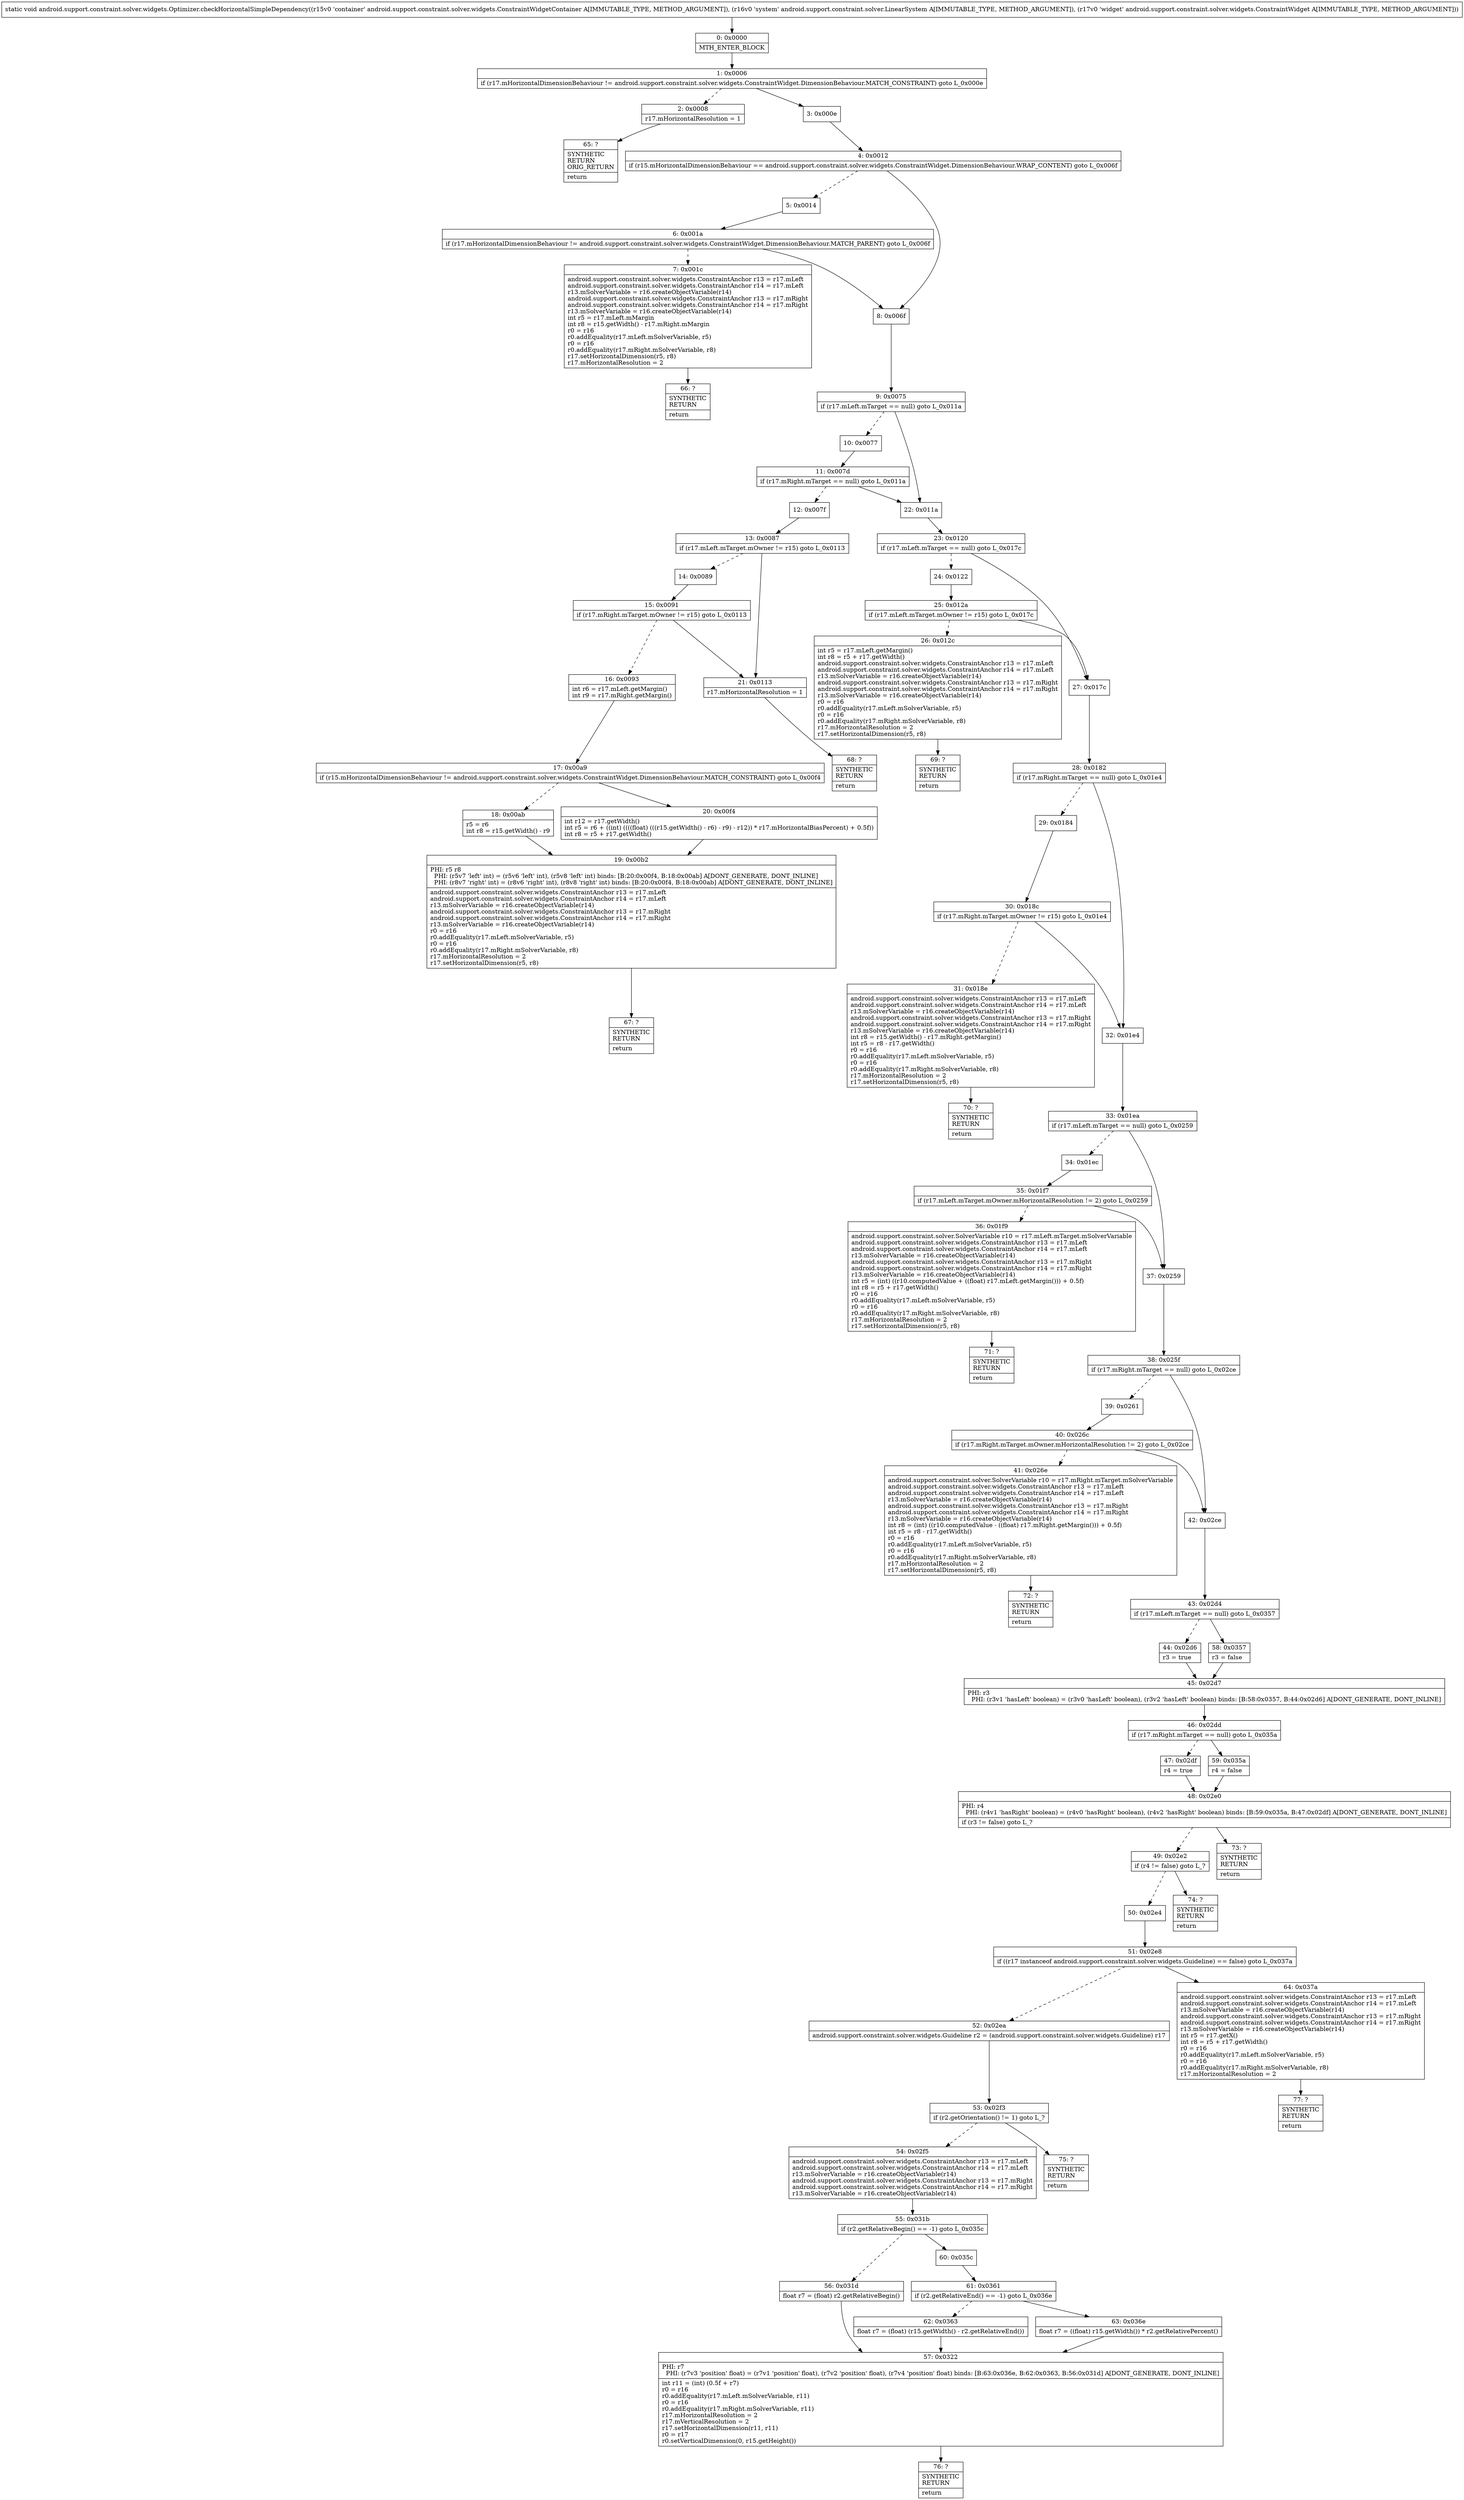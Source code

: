 digraph "CFG forandroid.support.constraint.solver.widgets.Optimizer.checkHorizontalSimpleDependency(Landroid\/support\/constraint\/solver\/widgets\/ConstraintWidgetContainer;Landroid\/support\/constraint\/solver\/LinearSystem;Landroid\/support\/constraint\/solver\/widgets\/ConstraintWidget;)V" {
Node_0 [shape=record,label="{0\:\ 0x0000|MTH_ENTER_BLOCK\l}"];
Node_1 [shape=record,label="{1\:\ 0x0006|if (r17.mHorizontalDimensionBehaviour != android.support.constraint.solver.widgets.ConstraintWidget.DimensionBehaviour.MATCH_CONSTRAINT) goto L_0x000e\l}"];
Node_2 [shape=record,label="{2\:\ 0x0008|r17.mHorizontalResolution = 1\l}"];
Node_3 [shape=record,label="{3\:\ 0x000e}"];
Node_4 [shape=record,label="{4\:\ 0x0012|if (r15.mHorizontalDimensionBehaviour == android.support.constraint.solver.widgets.ConstraintWidget.DimensionBehaviour.WRAP_CONTENT) goto L_0x006f\l}"];
Node_5 [shape=record,label="{5\:\ 0x0014}"];
Node_6 [shape=record,label="{6\:\ 0x001a|if (r17.mHorizontalDimensionBehaviour != android.support.constraint.solver.widgets.ConstraintWidget.DimensionBehaviour.MATCH_PARENT) goto L_0x006f\l}"];
Node_7 [shape=record,label="{7\:\ 0x001c|android.support.constraint.solver.widgets.ConstraintAnchor r13 = r17.mLeft\landroid.support.constraint.solver.widgets.ConstraintAnchor r14 = r17.mLeft\lr13.mSolverVariable = r16.createObjectVariable(r14)\landroid.support.constraint.solver.widgets.ConstraintAnchor r13 = r17.mRight\landroid.support.constraint.solver.widgets.ConstraintAnchor r14 = r17.mRight\lr13.mSolverVariable = r16.createObjectVariable(r14)\lint r5 = r17.mLeft.mMargin\lint r8 = r15.getWidth() \- r17.mRight.mMargin\lr0 = r16\lr0.addEquality(r17.mLeft.mSolverVariable, r5)\lr0 = r16\lr0.addEquality(r17.mRight.mSolverVariable, r8)\lr17.setHorizontalDimension(r5, r8)\lr17.mHorizontalResolution = 2\l}"];
Node_8 [shape=record,label="{8\:\ 0x006f}"];
Node_9 [shape=record,label="{9\:\ 0x0075|if (r17.mLeft.mTarget == null) goto L_0x011a\l}"];
Node_10 [shape=record,label="{10\:\ 0x0077}"];
Node_11 [shape=record,label="{11\:\ 0x007d|if (r17.mRight.mTarget == null) goto L_0x011a\l}"];
Node_12 [shape=record,label="{12\:\ 0x007f}"];
Node_13 [shape=record,label="{13\:\ 0x0087|if (r17.mLeft.mTarget.mOwner != r15) goto L_0x0113\l}"];
Node_14 [shape=record,label="{14\:\ 0x0089}"];
Node_15 [shape=record,label="{15\:\ 0x0091|if (r17.mRight.mTarget.mOwner != r15) goto L_0x0113\l}"];
Node_16 [shape=record,label="{16\:\ 0x0093|int r6 = r17.mLeft.getMargin()\lint r9 = r17.mRight.getMargin()\l}"];
Node_17 [shape=record,label="{17\:\ 0x00a9|if (r15.mHorizontalDimensionBehaviour != android.support.constraint.solver.widgets.ConstraintWidget.DimensionBehaviour.MATCH_CONSTRAINT) goto L_0x00f4\l}"];
Node_18 [shape=record,label="{18\:\ 0x00ab|r5 = r6\lint r8 = r15.getWidth() \- r9\l}"];
Node_19 [shape=record,label="{19\:\ 0x00b2|PHI: r5 r8 \l  PHI: (r5v7 'left' int) = (r5v6 'left' int), (r5v8 'left' int) binds: [B:20:0x00f4, B:18:0x00ab] A[DONT_GENERATE, DONT_INLINE]\l  PHI: (r8v7 'right' int) = (r8v6 'right' int), (r8v8 'right' int) binds: [B:20:0x00f4, B:18:0x00ab] A[DONT_GENERATE, DONT_INLINE]\l|android.support.constraint.solver.widgets.ConstraintAnchor r13 = r17.mLeft\landroid.support.constraint.solver.widgets.ConstraintAnchor r14 = r17.mLeft\lr13.mSolverVariable = r16.createObjectVariable(r14)\landroid.support.constraint.solver.widgets.ConstraintAnchor r13 = r17.mRight\landroid.support.constraint.solver.widgets.ConstraintAnchor r14 = r17.mRight\lr13.mSolverVariable = r16.createObjectVariable(r14)\lr0 = r16\lr0.addEquality(r17.mLeft.mSolverVariable, r5)\lr0 = r16\lr0.addEquality(r17.mRight.mSolverVariable, r8)\lr17.mHorizontalResolution = 2\lr17.setHorizontalDimension(r5, r8)\l}"];
Node_20 [shape=record,label="{20\:\ 0x00f4|int r12 = r17.getWidth()\lint r5 = r6 + ((int) ((((float) (((r15.getWidth() \- r6) \- r9) \- r12)) * r17.mHorizontalBiasPercent) + 0.5f))\lint r8 = r5 + r17.getWidth()\l}"];
Node_21 [shape=record,label="{21\:\ 0x0113|r17.mHorizontalResolution = 1\l}"];
Node_22 [shape=record,label="{22\:\ 0x011a}"];
Node_23 [shape=record,label="{23\:\ 0x0120|if (r17.mLeft.mTarget == null) goto L_0x017c\l}"];
Node_24 [shape=record,label="{24\:\ 0x0122}"];
Node_25 [shape=record,label="{25\:\ 0x012a|if (r17.mLeft.mTarget.mOwner != r15) goto L_0x017c\l}"];
Node_26 [shape=record,label="{26\:\ 0x012c|int r5 = r17.mLeft.getMargin()\lint r8 = r5 + r17.getWidth()\landroid.support.constraint.solver.widgets.ConstraintAnchor r13 = r17.mLeft\landroid.support.constraint.solver.widgets.ConstraintAnchor r14 = r17.mLeft\lr13.mSolverVariable = r16.createObjectVariable(r14)\landroid.support.constraint.solver.widgets.ConstraintAnchor r13 = r17.mRight\landroid.support.constraint.solver.widgets.ConstraintAnchor r14 = r17.mRight\lr13.mSolverVariable = r16.createObjectVariable(r14)\lr0 = r16\lr0.addEquality(r17.mLeft.mSolverVariable, r5)\lr0 = r16\lr0.addEquality(r17.mRight.mSolverVariable, r8)\lr17.mHorizontalResolution = 2\lr17.setHorizontalDimension(r5, r8)\l}"];
Node_27 [shape=record,label="{27\:\ 0x017c}"];
Node_28 [shape=record,label="{28\:\ 0x0182|if (r17.mRight.mTarget == null) goto L_0x01e4\l}"];
Node_29 [shape=record,label="{29\:\ 0x0184}"];
Node_30 [shape=record,label="{30\:\ 0x018c|if (r17.mRight.mTarget.mOwner != r15) goto L_0x01e4\l}"];
Node_31 [shape=record,label="{31\:\ 0x018e|android.support.constraint.solver.widgets.ConstraintAnchor r13 = r17.mLeft\landroid.support.constraint.solver.widgets.ConstraintAnchor r14 = r17.mLeft\lr13.mSolverVariable = r16.createObjectVariable(r14)\landroid.support.constraint.solver.widgets.ConstraintAnchor r13 = r17.mRight\landroid.support.constraint.solver.widgets.ConstraintAnchor r14 = r17.mRight\lr13.mSolverVariable = r16.createObjectVariable(r14)\lint r8 = r15.getWidth() \- r17.mRight.getMargin()\lint r5 = r8 \- r17.getWidth()\lr0 = r16\lr0.addEquality(r17.mLeft.mSolverVariable, r5)\lr0 = r16\lr0.addEquality(r17.mRight.mSolverVariable, r8)\lr17.mHorizontalResolution = 2\lr17.setHorizontalDimension(r5, r8)\l}"];
Node_32 [shape=record,label="{32\:\ 0x01e4}"];
Node_33 [shape=record,label="{33\:\ 0x01ea|if (r17.mLeft.mTarget == null) goto L_0x0259\l}"];
Node_34 [shape=record,label="{34\:\ 0x01ec}"];
Node_35 [shape=record,label="{35\:\ 0x01f7|if (r17.mLeft.mTarget.mOwner.mHorizontalResolution != 2) goto L_0x0259\l}"];
Node_36 [shape=record,label="{36\:\ 0x01f9|android.support.constraint.solver.SolverVariable r10 = r17.mLeft.mTarget.mSolverVariable\landroid.support.constraint.solver.widgets.ConstraintAnchor r13 = r17.mLeft\landroid.support.constraint.solver.widgets.ConstraintAnchor r14 = r17.mLeft\lr13.mSolverVariable = r16.createObjectVariable(r14)\landroid.support.constraint.solver.widgets.ConstraintAnchor r13 = r17.mRight\landroid.support.constraint.solver.widgets.ConstraintAnchor r14 = r17.mRight\lr13.mSolverVariable = r16.createObjectVariable(r14)\lint r5 = (int) ((r10.computedValue + ((float) r17.mLeft.getMargin())) + 0.5f)\lint r8 = r5 + r17.getWidth()\lr0 = r16\lr0.addEquality(r17.mLeft.mSolverVariable, r5)\lr0 = r16\lr0.addEquality(r17.mRight.mSolverVariable, r8)\lr17.mHorizontalResolution = 2\lr17.setHorizontalDimension(r5, r8)\l}"];
Node_37 [shape=record,label="{37\:\ 0x0259}"];
Node_38 [shape=record,label="{38\:\ 0x025f|if (r17.mRight.mTarget == null) goto L_0x02ce\l}"];
Node_39 [shape=record,label="{39\:\ 0x0261}"];
Node_40 [shape=record,label="{40\:\ 0x026c|if (r17.mRight.mTarget.mOwner.mHorizontalResolution != 2) goto L_0x02ce\l}"];
Node_41 [shape=record,label="{41\:\ 0x026e|android.support.constraint.solver.SolverVariable r10 = r17.mRight.mTarget.mSolverVariable\landroid.support.constraint.solver.widgets.ConstraintAnchor r13 = r17.mLeft\landroid.support.constraint.solver.widgets.ConstraintAnchor r14 = r17.mLeft\lr13.mSolverVariable = r16.createObjectVariable(r14)\landroid.support.constraint.solver.widgets.ConstraintAnchor r13 = r17.mRight\landroid.support.constraint.solver.widgets.ConstraintAnchor r14 = r17.mRight\lr13.mSolverVariable = r16.createObjectVariable(r14)\lint r8 = (int) ((r10.computedValue \- ((float) r17.mRight.getMargin())) + 0.5f)\lint r5 = r8 \- r17.getWidth()\lr0 = r16\lr0.addEquality(r17.mLeft.mSolverVariable, r5)\lr0 = r16\lr0.addEquality(r17.mRight.mSolverVariable, r8)\lr17.mHorizontalResolution = 2\lr17.setHorizontalDimension(r5, r8)\l}"];
Node_42 [shape=record,label="{42\:\ 0x02ce}"];
Node_43 [shape=record,label="{43\:\ 0x02d4|if (r17.mLeft.mTarget == null) goto L_0x0357\l}"];
Node_44 [shape=record,label="{44\:\ 0x02d6|r3 = true\l}"];
Node_45 [shape=record,label="{45\:\ 0x02d7|PHI: r3 \l  PHI: (r3v1 'hasLeft' boolean) = (r3v0 'hasLeft' boolean), (r3v2 'hasLeft' boolean) binds: [B:58:0x0357, B:44:0x02d6] A[DONT_GENERATE, DONT_INLINE]\l}"];
Node_46 [shape=record,label="{46\:\ 0x02dd|if (r17.mRight.mTarget == null) goto L_0x035a\l}"];
Node_47 [shape=record,label="{47\:\ 0x02df|r4 = true\l}"];
Node_48 [shape=record,label="{48\:\ 0x02e0|PHI: r4 \l  PHI: (r4v1 'hasRight' boolean) = (r4v0 'hasRight' boolean), (r4v2 'hasRight' boolean) binds: [B:59:0x035a, B:47:0x02df] A[DONT_GENERATE, DONT_INLINE]\l|if (r3 != false) goto L_?\l}"];
Node_49 [shape=record,label="{49\:\ 0x02e2|if (r4 != false) goto L_?\l}"];
Node_50 [shape=record,label="{50\:\ 0x02e4}"];
Node_51 [shape=record,label="{51\:\ 0x02e8|if ((r17 instanceof android.support.constraint.solver.widgets.Guideline) == false) goto L_0x037a\l}"];
Node_52 [shape=record,label="{52\:\ 0x02ea|android.support.constraint.solver.widgets.Guideline r2 = (android.support.constraint.solver.widgets.Guideline) r17\l}"];
Node_53 [shape=record,label="{53\:\ 0x02f3|if (r2.getOrientation() != 1) goto L_?\l}"];
Node_54 [shape=record,label="{54\:\ 0x02f5|android.support.constraint.solver.widgets.ConstraintAnchor r13 = r17.mLeft\landroid.support.constraint.solver.widgets.ConstraintAnchor r14 = r17.mLeft\lr13.mSolverVariable = r16.createObjectVariable(r14)\landroid.support.constraint.solver.widgets.ConstraintAnchor r13 = r17.mRight\landroid.support.constraint.solver.widgets.ConstraintAnchor r14 = r17.mRight\lr13.mSolverVariable = r16.createObjectVariable(r14)\l}"];
Node_55 [shape=record,label="{55\:\ 0x031b|if (r2.getRelativeBegin() == \-1) goto L_0x035c\l}"];
Node_56 [shape=record,label="{56\:\ 0x031d|float r7 = (float) r2.getRelativeBegin()\l}"];
Node_57 [shape=record,label="{57\:\ 0x0322|PHI: r7 \l  PHI: (r7v3 'position' float) = (r7v1 'position' float), (r7v2 'position' float), (r7v4 'position' float) binds: [B:63:0x036e, B:62:0x0363, B:56:0x031d] A[DONT_GENERATE, DONT_INLINE]\l|int r11 = (int) (0.5f + r7)\lr0 = r16\lr0.addEquality(r17.mLeft.mSolverVariable, r11)\lr0 = r16\lr0.addEquality(r17.mRight.mSolverVariable, r11)\lr17.mHorizontalResolution = 2\lr17.mVerticalResolution = 2\lr17.setHorizontalDimension(r11, r11)\lr0 = r17\lr0.setVerticalDimension(0, r15.getHeight())\l}"];
Node_58 [shape=record,label="{58\:\ 0x0357|r3 = false\l}"];
Node_59 [shape=record,label="{59\:\ 0x035a|r4 = false\l}"];
Node_60 [shape=record,label="{60\:\ 0x035c}"];
Node_61 [shape=record,label="{61\:\ 0x0361|if (r2.getRelativeEnd() == \-1) goto L_0x036e\l}"];
Node_62 [shape=record,label="{62\:\ 0x0363|float r7 = (float) (r15.getWidth() \- r2.getRelativeEnd())\l}"];
Node_63 [shape=record,label="{63\:\ 0x036e|float r7 = ((float) r15.getWidth()) * r2.getRelativePercent()\l}"];
Node_64 [shape=record,label="{64\:\ 0x037a|android.support.constraint.solver.widgets.ConstraintAnchor r13 = r17.mLeft\landroid.support.constraint.solver.widgets.ConstraintAnchor r14 = r17.mLeft\lr13.mSolverVariable = r16.createObjectVariable(r14)\landroid.support.constraint.solver.widgets.ConstraintAnchor r13 = r17.mRight\landroid.support.constraint.solver.widgets.ConstraintAnchor r14 = r17.mRight\lr13.mSolverVariable = r16.createObjectVariable(r14)\lint r5 = r17.getX()\lint r8 = r5 + r17.getWidth()\lr0 = r16\lr0.addEquality(r17.mLeft.mSolverVariable, r5)\lr0 = r16\lr0.addEquality(r17.mRight.mSolverVariable, r8)\lr17.mHorizontalResolution = 2\l}"];
Node_65 [shape=record,label="{65\:\ ?|SYNTHETIC\lRETURN\lORIG_RETURN\l|return\l}"];
Node_66 [shape=record,label="{66\:\ ?|SYNTHETIC\lRETURN\l|return\l}"];
Node_67 [shape=record,label="{67\:\ ?|SYNTHETIC\lRETURN\l|return\l}"];
Node_68 [shape=record,label="{68\:\ ?|SYNTHETIC\lRETURN\l|return\l}"];
Node_69 [shape=record,label="{69\:\ ?|SYNTHETIC\lRETURN\l|return\l}"];
Node_70 [shape=record,label="{70\:\ ?|SYNTHETIC\lRETURN\l|return\l}"];
Node_71 [shape=record,label="{71\:\ ?|SYNTHETIC\lRETURN\l|return\l}"];
Node_72 [shape=record,label="{72\:\ ?|SYNTHETIC\lRETURN\l|return\l}"];
Node_73 [shape=record,label="{73\:\ ?|SYNTHETIC\lRETURN\l|return\l}"];
Node_74 [shape=record,label="{74\:\ ?|SYNTHETIC\lRETURN\l|return\l}"];
Node_75 [shape=record,label="{75\:\ ?|SYNTHETIC\lRETURN\l|return\l}"];
Node_76 [shape=record,label="{76\:\ ?|SYNTHETIC\lRETURN\l|return\l}"];
Node_77 [shape=record,label="{77\:\ ?|SYNTHETIC\lRETURN\l|return\l}"];
MethodNode[shape=record,label="{static void android.support.constraint.solver.widgets.Optimizer.checkHorizontalSimpleDependency((r15v0 'container' android.support.constraint.solver.widgets.ConstraintWidgetContainer A[IMMUTABLE_TYPE, METHOD_ARGUMENT]), (r16v0 'system' android.support.constraint.solver.LinearSystem A[IMMUTABLE_TYPE, METHOD_ARGUMENT]), (r17v0 'widget' android.support.constraint.solver.widgets.ConstraintWidget A[IMMUTABLE_TYPE, METHOD_ARGUMENT])) }"];
MethodNode -> Node_0;
Node_0 -> Node_1;
Node_1 -> Node_2[style=dashed];
Node_1 -> Node_3;
Node_2 -> Node_65;
Node_3 -> Node_4;
Node_4 -> Node_5[style=dashed];
Node_4 -> Node_8;
Node_5 -> Node_6;
Node_6 -> Node_7[style=dashed];
Node_6 -> Node_8;
Node_7 -> Node_66;
Node_8 -> Node_9;
Node_9 -> Node_10[style=dashed];
Node_9 -> Node_22;
Node_10 -> Node_11;
Node_11 -> Node_12[style=dashed];
Node_11 -> Node_22;
Node_12 -> Node_13;
Node_13 -> Node_14[style=dashed];
Node_13 -> Node_21;
Node_14 -> Node_15;
Node_15 -> Node_16[style=dashed];
Node_15 -> Node_21;
Node_16 -> Node_17;
Node_17 -> Node_18[style=dashed];
Node_17 -> Node_20;
Node_18 -> Node_19;
Node_19 -> Node_67;
Node_20 -> Node_19;
Node_21 -> Node_68;
Node_22 -> Node_23;
Node_23 -> Node_24[style=dashed];
Node_23 -> Node_27;
Node_24 -> Node_25;
Node_25 -> Node_26[style=dashed];
Node_25 -> Node_27;
Node_26 -> Node_69;
Node_27 -> Node_28;
Node_28 -> Node_29[style=dashed];
Node_28 -> Node_32;
Node_29 -> Node_30;
Node_30 -> Node_31[style=dashed];
Node_30 -> Node_32;
Node_31 -> Node_70;
Node_32 -> Node_33;
Node_33 -> Node_34[style=dashed];
Node_33 -> Node_37;
Node_34 -> Node_35;
Node_35 -> Node_36[style=dashed];
Node_35 -> Node_37;
Node_36 -> Node_71;
Node_37 -> Node_38;
Node_38 -> Node_39[style=dashed];
Node_38 -> Node_42;
Node_39 -> Node_40;
Node_40 -> Node_41[style=dashed];
Node_40 -> Node_42;
Node_41 -> Node_72;
Node_42 -> Node_43;
Node_43 -> Node_44[style=dashed];
Node_43 -> Node_58;
Node_44 -> Node_45;
Node_45 -> Node_46;
Node_46 -> Node_47[style=dashed];
Node_46 -> Node_59;
Node_47 -> Node_48;
Node_48 -> Node_49[style=dashed];
Node_48 -> Node_73;
Node_49 -> Node_50[style=dashed];
Node_49 -> Node_74;
Node_50 -> Node_51;
Node_51 -> Node_52[style=dashed];
Node_51 -> Node_64;
Node_52 -> Node_53;
Node_53 -> Node_54[style=dashed];
Node_53 -> Node_75;
Node_54 -> Node_55;
Node_55 -> Node_56[style=dashed];
Node_55 -> Node_60;
Node_56 -> Node_57;
Node_57 -> Node_76;
Node_58 -> Node_45;
Node_59 -> Node_48;
Node_60 -> Node_61;
Node_61 -> Node_62[style=dashed];
Node_61 -> Node_63;
Node_62 -> Node_57;
Node_63 -> Node_57;
Node_64 -> Node_77;
}

